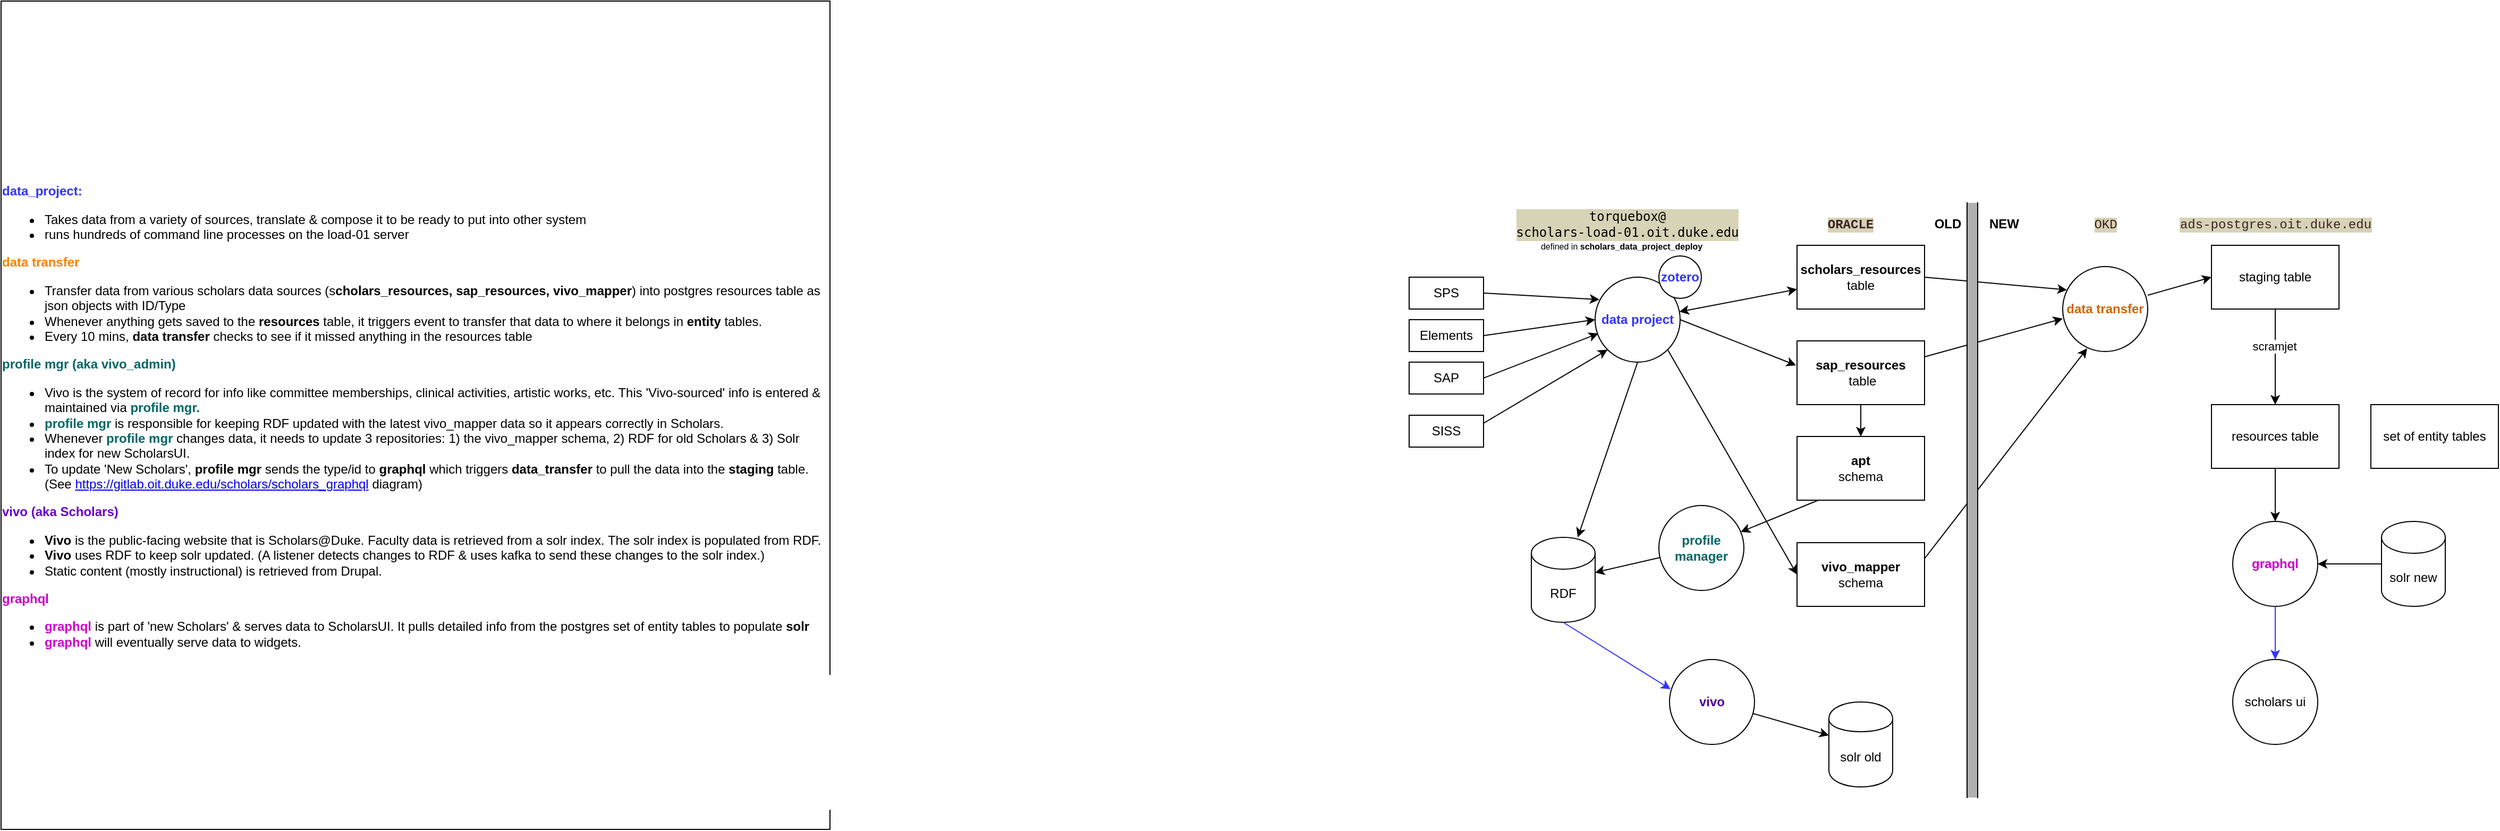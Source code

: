 <mxfile version="17.4.5" type="github"><diagram id="K8PrEMQ4XOwa1ksSN--1" name="Page-1"><mxGraphModel dx="3027" dy="1744" grid="1" gridSize="10" guides="1" tooltips="1" connect="1" arrows="1" fold="1" page="1" pageScale="1" pageWidth="850" pageHeight="1100" math="0" shadow="0"><root><mxCell id="0"/><mxCell id="1" parent="0"/><mxCell id="2" value="&lt;b&gt;&lt;font color=&quot;#cc6600&quot;&gt;data transfer&lt;/font&gt;&lt;/b&gt;" style="ellipse;whiteSpace=wrap;html=1;aspect=fixed;" parent="1" vertex="1"><mxGeometry x="370" y="60" width="80" height="80" as="geometry"/></mxCell><mxCell id="3" value="&lt;b&gt;scholars_resources&lt;/b&gt; table&lt;br&gt;" style="rounded=0;whiteSpace=wrap;html=1;" parent="1" vertex="1"><mxGeometry x="120" y="40" width="120" height="60" as="geometry"/></mxCell><mxCell id="4" value="&lt;b&gt;sap_resources&lt;br&gt;&amp;nbsp;&lt;/b&gt;table" style="rounded=0;whiteSpace=wrap;html=1;" parent="1" vertex="1"><mxGeometry x="120" y="130" width="120" height="60" as="geometry"/></mxCell><mxCell id="5" value="&lt;b&gt;vivo_mapper&lt;/b&gt; schema" style="rounded=0;whiteSpace=wrap;html=1;gradientColor=#ffffff;" parent="1" vertex="1"><mxGeometry x="120" y="320" width="120" height="60" as="geometry"/></mxCell><mxCell id="6" value="staging table" style="rounded=0;whiteSpace=wrap;html=1;gradientColor=#ffffff;" parent="1" vertex="1"><mxGeometry x="510" y="40" width="120" height="60" as="geometry"/></mxCell><mxCell id="9" value="&lt;p class=&quot;p1&quot; style=&quot;margin: 0px ; font-stretch: normal ; line-height: normal ; font-family: &amp;#34;courier&amp;#34; ; color: rgb(59 , 35 , 34) ; background-color: rgb(215 , 211 , 183)&quot;&gt;&lt;span class=&quot;s1&quot;&gt;ads-postgres.oit.duke.edu&lt;/span&gt;&lt;/p&gt;" style="text;html=1;align=center;verticalAlign=middle;resizable=0;points=[];autosize=1;strokeColor=none;" parent="1" vertex="1"><mxGeometry x="470" y="10" width="200" height="20" as="geometry"/></mxCell><mxCell id="10" value="resources table" style="rounded=0;whiteSpace=wrap;html=1;gradientColor=#ffffff;" parent="1" vertex="1"><mxGeometry x="510" y="190" width="120" height="60" as="geometry"/></mxCell><mxCell id="14" value="&lt;font color=&quot;#3333ff&quot;&gt;&lt;b&gt;data project&lt;/b&gt;&lt;/font&gt;" style="ellipse;whiteSpace=wrap;html=1;aspect=fixed;gradientColor=#ffffff;" parent="1" vertex="1"><mxGeometry x="-70" y="70" width="80" height="80" as="geometry"/></mxCell><mxCell id="24" value="" style="endArrow=classic;html=1;entryX=0.5;entryY=0;entryDx=0;entryDy=0;" parent="1" source="6" target="10" edge="1"><mxGeometry width="50" height="50" relative="1" as="geometry"><mxPoint x="470" y="150" as="sourcePoint"/><mxPoint x="470" y="190" as="targetPoint"/></mxGeometry></mxCell><mxCell id="25" value="scramjet" style="edgeLabel;html=1;align=center;verticalAlign=middle;resizable=0;points=[];" parent="24" vertex="1" connectable="0"><mxGeometry x="-0.22" y="-1" relative="1" as="geometry"><mxPoint as="offset"/></mxGeometry></mxCell><mxCell id="26" value="SPS" style="rounded=0;whiteSpace=wrap;html=1;gradientColor=#ffffff;" parent="1" vertex="1"><mxGeometry x="-245" y="70" width="70" height="30" as="geometry"/></mxCell><mxCell id="27" value="Elements" style="rounded=0;whiteSpace=wrap;html=1;gradientColor=#ffffff;" parent="1" vertex="1"><mxGeometry x="-245" y="110" width="70" height="30" as="geometry"/></mxCell><mxCell id="28" value="SAP" style="rounded=0;whiteSpace=wrap;html=1;gradientColor=#ffffff;" parent="1" vertex="1"><mxGeometry x="-245" y="150" width="70" height="30" as="geometry"/></mxCell><mxCell id="29" value="SISS" style="rounded=0;whiteSpace=wrap;html=1;gradientColor=#ffffff;" parent="1" vertex="1"><mxGeometry x="-245" y="200" width="70" height="30" as="geometry"/></mxCell><mxCell id="32" value="&lt;font color=&quot;#cc00cc&quot;&gt;&lt;b&gt;graphql&lt;/b&gt;&lt;/font&gt;" style="ellipse;whiteSpace=wrap;html=1;aspect=fixed;gradientColor=#ffffff;" parent="1" vertex="1"><mxGeometry x="530" y="300" width="80" height="80" as="geometry"/></mxCell><mxCell id="33" value="&lt;font color=&quot;#006666&quot;&gt;&lt;b&gt;profile&lt;br&gt;manager&lt;/b&gt;&lt;/font&gt;" style="ellipse;whiteSpace=wrap;html=1;aspect=fixed;gradientColor=#ffffff;" parent="1" vertex="1"><mxGeometry x="-10" y="285" width="80" height="80" as="geometry"/></mxCell><mxCell id="34" value="scholars ui" style="ellipse;whiteSpace=wrap;html=1;aspect=fixed;gradientColor=#ffffff;" parent="1" vertex="1"><mxGeometry x="530" y="430" width="80" height="80" as="geometry"/></mxCell><mxCell id="36" value="" style="endArrow=classic;html=1;exitX=1;exitY=0.25;exitDx=0;exitDy=0;entryX=0;entryY=1;entryDx=0;entryDy=0;" parent="1" source="29" target="14" edge="1"><mxGeometry width="50" height="50" relative="1" as="geometry"><mxPoint x="250" y="200" as="sourcePoint"/><mxPoint x="300" y="150" as="targetPoint"/></mxGeometry></mxCell><mxCell id="37" value="" style="endArrow=classic;html=1;exitX=1;exitY=0.5;exitDx=0;exitDy=0;entryX=0.038;entryY=0.663;entryDx=0;entryDy=0;entryPerimeter=0;" parent="1" source="28" target="14" edge="1"><mxGeometry width="50" height="50" relative="1" as="geometry"><mxPoint x="250" y="200" as="sourcePoint"/><mxPoint x="300" y="150" as="targetPoint"/></mxGeometry></mxCell><mxCell id="38" value="" style="endArrow=classic;html=1;exitX=1;exitY=0.5;exitDx=0;exitDy=0;entryX=0;entryY=0.5;entryDx=0;entryDy=0;" parent="1" source="27" target="14" edge="1"><mxGeometry width="50" height="50" relative="1" as="geometry"><mxPoint x="250" y="200" as="sourcePoint"/><mxPoint x="300" y="150" as="targetPoint"/></mxGeometry></mxCell><mxCell id="40" value="" style="endArrow=classic;html=1;exitX=1;exitY=0.5;exitDx=0;exitDy=0;entryX=0.05;entryY=0.263;entryDx=0;entryDy=0;entryPerimeter=0;" parent="1" source="26" target="14" edge="1"><mxGeometry width="50" height="50" relative="1" as="geometry"><mxPoint x="250" y="200" as="sourcePoint"/><mxPoint x="300" y="150" as="targetPoint"/></mxGeometry></mxCell><mxCell id="41" value="" style="endArrow=classic;html=1;startArrow=classic;startFill=1;" parent="1" source="14" target="3" edge="1"><mxGeometry width="50" height="50" relative="1" as="geometry"><mxPoint x="250" y="200" as="sourcePoint"/><mxPoint x="300" y="150" as="targetPoint"/></mxGeometry></mxCell><mxCell id="42" value="" style="endArrow=classic;html=1;exitX=1;exitY=0.5;exitDx=0;exitDy=0;entryX=-0.008;entryY=0.383;entryDx=0;entryDy=0;entryPerimeter=0;" parent="1" source="14" target="4" edge="1"><mxGeometry width="50" height="50" relative="1" as="geometry"><mxPoint x="250" y="200" as="sourcePoint"/><mxPoint x="300" y="150" as="targetPoint"/></mxGeometry></mxCell><mxCell id="43" value="" style="endArrow=classic;html=1;exitX=1;exitY=1;exitDx=0;exitDy=0;entryX=0;entryY=0.5;entryDx=0;entryDy=0;" parent="1" source="14" target="5" edge="1"><mxGeometry width="50" height="50" relative="1" as="geometry"><mxPoint x="250" y="200" as="sourcePoint"/><mxPoint x="300" y="150" as="targetPoint"/></mxGeometry></mxCell><mxCell id="46" value="&lt;p class=&quot;p1&quot; style=&quot;margin: 0px ; font-stretch: normal ; line-height: normal ; font-family: &amp;#34;courier&amp;#34; ; color: rgb(59 , 35 , 34) ; background-color: rgb(215 , 211 , 183)&quot;&gt;&lt;span class=&quot;s1&quot;&gt;&lt;b&gt;ORACLE&lt;/b&gt;&lt;/span&gt;&lt;/p&gt;" style="text;html=1;align=center;verticalAlign=middle;resizable=0;points=[];autosize=1;strokeColor=none;" parent="1" vertex="1"><mxGeometry x="140" y="10" width="60" height="20" as="geometry"/></mxCell><mxCell id="47" value="&lt;p class=&quot;p1&quot; style=&quot;margin: 0px ; font-stretch: normal ; line-height: normal ; font-family: &amp;#34;courier&amp;#34; ; color: rgb(59 , 35 , 34) ; background-color: rgb(215 , 211 , 183)&quot;&gt;&lt;span class=&quot;s1&quot;&gt;OKD&lt;/span&gt;&lt;/p&gt;" style="text;html=1;align=center;verticalAlign=middle;resizable=0;points=[];autosize=1;strokeColor=none;" parent="1" vertex="1"><mxGeometry x="390" y="10" width="40" height="20" as="geometry"/></mxCell><mxCell id="48" value="" style="endArrow=classic;html=1;entryX=0.05;entryY=0.275;entryDx=0;entryDy=0;entryPerimeter=0;exitX=1;exitY=0.5;exitDx=0;exitDy=0;" parent="1" source="3" target="2" edge="1"><mxGeometry width="50" height="50" relative="1" as="geometry"><mxPoint x="190" y="210" as="sourcePoint"/><mxPoint x="240" y="160" as="targetPoint"/></mxGeometry></mxCell><mxCell id="49" value="" style="endArrow=classic;html=1;entryX=0;entryY=0.613;entryDx=0;entryDy=0;entryPerimeter=0;exitX=1;exitY=0.25;exitDx=0;exitDy=0;" parent="1" source="4" target="2" edge="1"><mxGeometry width="50" height="50" relative="1" as="geometry"><mxPoint x="190" y="210" as="sourcePoint"/><mxPoint x="240" y="160" as="targetPoint"/></mxGeometry></mxCell><mxCell id="51" value="" style="endArrow=classic;html=1;exitX=1;exitY=0.25;exitDx=0;exitDy=0;entryX=0.288;entryY=0.963;entryDx=0;entryDy=0;entryPerimeter=0;" parent="1" source="5" target="2" edge="1"><mxGeometry width="50" height="50" relative="1" as="geometry"><mxPoint x="190" y="210" as="sourcePoint"/><mxPoint x="370" y="130" as="targetPoint"/></mxGeometry></mxCell><mxCell id="52" value="" style="endArrow=classic;html=1;entryX=0;entryY=0.5;entryDx=0;entryDy=0;exitX=1;exitY=0.338;exitDx=0;exitDy=0;exitPerimeter=0;" parent="1" source="2" target="6" edge="1"><mxGeometry width="50" height="50" relative="1" as="geometry"><mxPoint x="190" y="210" as="sourcePoint"/><mxPoint x="240" y="160" as="targetPoint"/></mxGeometry></mxCell><mxCell id="53" value="" style="endArrow=classic;html=1;entryX=0.5;entryY=0;entryDx=0;entryDy=0;exitX=0.5;exitY=1;exitDx=0;exitDy=0;" parent="1" source="10" target="32" edge="1"><mxGeometry width="50" height="50" relative="1" as="geometry"><mxPoint x="190" y="210" as="sourcePoint"/><mxPoint x="240" y="160" as="targetPoint"/></mxGeometry></mxCell><mxCell id="54" value="" style="endArrow=classic;html=1;entryX=0.5;entryY=0;entryDx=0;entryDy=0;exitX=0.5;exitY=1;exitDx=0;exitDy=0;strokeColor=#3333FF;" parent="1" source="32" target="34" edge="1"><mxGeometry width="50" height="50" relative="1" as="geometry"><mxPoint x="190" y="210" as="sourcePoint"/><mxPoint x="240" y="160" as="targetPoint"/></mxGeometry></mxCell><mxCell id="59" value="&lt;p class=&quot;p1&quot; style=&quot;margin: 0px ; font-stretch: normal ; line-height: normal ; font-family: &amp;#34;courier&amp;#34; ; background-color: rgb(215 , 211 , 183)&quot;&gt;&lt;code&gt;&lt;font color=&quot;#000000&quot;&gt;torquebox@&lt;/font&gt;&lt;/code&gt;&lt;/p&gt;&lt;p class=&quot;p1&quot; style=&quot;margin: 0px ; font-stretch: normal ; line-height: normal ; font-family: &amp;#34;courier&amp;#34; ; background-color: rgb(215 , 211 , 183)&quot;&gt;&lt;code&gt;&lt;font color=&quot;#000000&quot;&gt;scholars-load-01.oit.duke.edu&lt;/font&gt;&lt;/code&gt;&lt;br&gt;&lt;/p&gt;" style="text;html=1;align=center;verticalAlign=middle;resizable=0;points=[];autosize=1;strokeColor=none;" parent="1" vertex="1"><mxGeometry x="-150" y="5" width="220" height="30" as="geometry"/></mxCell><mxCell id="60" value="RDF" style="shape=cylinder3;whiteSpace=wrap;html=1;boundedLbl=1;backgroundOutline=1;size=15;" parent="1" vertex="1"><mxGeometry x="-130" y="315" width="60" height="80" as="geometry"/></mxCell><mxCell id="61" value="" style="endArrow=classic;html=1;" parent="1" target="60" edge="1"><mxGeometry width="50" height="50" relative="1" as="geometry"><mxPoint x="-30" y="150" as="sourcePoint"/><mxPoint x="90" y="230" as="targetPoint"/></mxGeometry></mxCell><mxCell id="64" value="&lt;b&gt;apt&lt;br&gt;&lt;/b&gt;schema" style="rounded=0;whiteSpace=wrap;html=1;" parent="1" vertex="1"><mxGeometry x="120" y="220" width="120" height="60" as="geometry"/></mxCell><mxCell id="65" value="" style="endArrow=classic;html=1;" parent="1" source="33" target="60" edge="1"><mxGeometry width="50" height="50" relative="1" as="geometry"><mxPoint x="158" y="206" as="sourcePoint"/><mxPoint x="-10" y="390" as="targetPoint"/></mxGeometry></mxCell><mxCell id="66" value="" style="endArrow=classic;html=1;exitX=0.167;exitY=1;exitDx=0;exitDy=0;exitPerimeter=0;" parent="1" source="64" target="33" edge="1"><mxGeometry width="50" height="50" relative="1" as="geometry"><mxPoint x="40" y="300" as="sourcePoint"/><mxPoint x="170" y="220" as="targetPoint"/></mxGeometry></mxCell><mxCell id="67" value="solr new" style="shape=cylinder3;whiteSpace=wrap;html=1;boundedLbl=1;backgroundOutline=1;size=15;" parent="1" vertex="1"><mxGeometry x="670" y="300" width="60" height="80" as="geometry"/></mxCell><mxCell id="68" value="solr old" style="shape=cylinder;whiteSpace=wrap;html=1;boundedLbl=1;backgroundOutline=1;" parent="1" vertex="1"><mxGeometry x="150" y="470" width="60" height="80" as="geometry"/></mxCell><mxCell id="69" value="" style="endArrow=classic;html=1;" parent="1" source="67" edge="1"><mxGeometry width="50" height="50" relative="1" as="geometry"><mxPoint x="190" y="530" as="sourcePoint"/><mxPoint x="610" y="340" as="targetPoint"/></mxGeometry></mxCell><mxCell id="70" value="&lt;font color=&quot;#4c0099&quot;&gt;&lt;b&gt;vivo&lt;/b&gt;&lt;/font&gt;" style="ellipse;whiteSpace=wrap;html=1;aspect=fixed;gradientColor=#ffffff;" parent="1" vertex="1"><mxGeometry y="430" width="80" height="80" as="geometry"/></mxCell><mxCell id="71" value="" style="endArrow=classic;html=1;" parent="1" source="70" target="68" edge="1"><mxGeometry width="50" height="50" relative="1" as="geometry"><mxPoint y="340" as="sourcePoint"/><mxPoint x="50" y="290" as="targetPoint"/></mxGeometry></mxCell><mxCell id="72" value="" style="endArrow=classic;html=1;entryX=0.013;entryY=0.35;entryDx=0;entryDy=0;entryPerimeter=0;exitX=0.5;exitY=1;exitDx=0;exitDy=0;exitPerimeter=0;strokeColor=#3333FF;" parent="1" source="60" target="70" edge="1"><mxGeometry width="50" height="50" relative="1" as="geometry"><mxPoint x="-70" y="550" as="sourcePoint"/><mxPoint x="-20" y="500" as="targetPoint"/></mxGeometry></mxCell><mxCell id="73" value="set of entity tables" style="rounded=0;whiteSpace=wrap;html=1;gradientColor=#ffffff;" parent="1" vertex="1"><mxGeometry x="660" y="190" width="120" height="60" as="geometry"/></mxCell><mxCell id="74" value="" style="endArrow=classic;html=1;entryX=0.5;entryY=0;entryDx=0;entryDy=0;exitX=0.5;exitY=1;exitDx=0;exitDy=0;" parent="1" source="4" target="64" edge="1"><mxGeometry width="50" height="50" relative="1" as="geometry"><mxPoint x="-180" y="330" as="sourcePoint"/><mxPoint x="-130" y="280" as="targetPoint"/></mxGeometry></mxCell><mxCell id="75" value="&lt;font style=&quot;font-size: 8px&quot;&gt;defined in&amp;nbsp;&lt;b style=&quot;text-align: left&quot;&gt;scholars_data_project_deploy&lt;/b&gt;&lt;/font&gt;" style="text;html=1;strokeColor=none;fillColor=none;align=center;verticalAlign=middle;whiteSpace=wrap;rounded=0;" parent="1" vertex="1"><mxGeometry x="-180" y="30" width="270" height="20" as="geometry"/></mxCell><mxCell id="77" value="&lt;div style=&quot;text-align: left&quot;&gt;&lt;font color=&quot;#3333ff&quot;&gt;&lt;br class=&quot;Apple-interchange-newline&quot;&gt;&lt;b&gt;data_project:&amp;nbsp;&lt;/b&gt;&lt;/font&gt;&lt;/div&gt;&lt;div style=&quot;text-align: left&quot;&gt;&lt;ul&gt;&lt;li&gt;Takes data from a variety&amp;nbsp;of sources, translate&amp;nbsp;&amp;amp; compose it to be&amp;nbsp;ready to&amp;nbsp;put into other system&lt;/li&gt;&lt;li&gt;runs hundreds of command line processes on the load-01 server&lt;/li&gt;&lt;/ul&gt;&lt;div&gt;&lt;font color=&quot;#ff8000&quot;&gt;&lt;b&gt;data transfer&lt;/b&gt;&lt;/font&gt;&lt;/div&gt;&lt;div&gt;&lt;ul&gt;&lt;li&gt;Transfer data from various scholars data sources (s&lt;b&gt;cholars_resources, sap_resources, vivo_mapper&lt;/b&gt;) into postgres resources table as json objects with ID/Type&lt;/li&gt;&lt;li&gt;Whenever anything gets saved to the &lt;b&gt;resources&lt;/b&gt; table, it triggers event to transfer that data to where it belongs in &lt;b&gt;entity&lt;/b&gt; tables.&lt;/li&gt;&lt;li&gt;Every 10 mins, &lt;b&gt;data transfer&lt;/b&gt; checks to see if it missed anything in the resources table&lt;/li&gt;&lt;/ul&gt;&lt;/div&gt;&lt;/div&gt;&lt;div style=&quot;text-align: left&quot;&gt;&lt;font color=&quot;#006666&quot;&gt;&lt;b&gt;profile mgr (aka vivo_admin)&lt;/b&gt;&lt;/font&gt;&lt;/div&gt;&lt;div style=&quot;text-align: left&quot;&gt;&lt;ul&gt;&lt;li&gt;Vivo is the system of record for info like committee memberships, clinical activities, artistic works, etc. This 'Vivo-sourced' info is entered &amp;amp; maintained via &lt;font color=&quot;#006666&quot;&gt;&lt;b&gt;profile mgr.&lt;/b&gt;&lt;/font&gt;&lt;/li&gt;&lt;li&gt;&lt;b&gt;&lt;font color=&quot;#006666&quot;&gt;profile mgr&lt;/font&gt;&lt;/b&gt; is responsible for keeping RDF updated with the latest vivo_mapper data so it appears correctly in Scholars.&lt;/li&gt;&lt;li&gt;Whenever &lt;b&gt;&lt;font color=&quot;#006666&quot;&gt;profile mgr&lt;/font&gt;&lt;/b&gt; changes data, it needs to update 3 repositories: 1) the vivo_mapper schema, 2) RDF for old Scholars &amp;amp; 3) Solr index for new ScholarsUI.&lt;/li&gt;&lt;li&gt;To update 'New Scholars', &lt;b&gt;profile mgr&lt;/b&gt; sends the type/id to &lt;b&gt;graphql&lt;/b&gt; which triggers &lt;b&gt;data_transfer &lt;/b&gt;to pull the data into the&amp;nbsp;&lt;b&gt;staging&lt;/b&gt; table. (See &lt;a href=&quot;https://gitlab.oit.duke.edu/scholars/scholars_graphql&quot;&gt;https://gitlab.oit.duke.edu/scholars/scholars_graphql&lt;/a&gt; diagram)&lt;/li&gt;&lt;/ul&gt;&lt;div&gt;&lt;font color=&quot;#6600cc&quot;&gt;&lt;b&gt;vivo (aka Scholars)&lt;/b&gt;&lt;/font&gt;&lt;/div&gt;&lt;div&gt;&lt;ul&gt;&lt;li&gt;&lt;b&gt;Vivo&lt;/b&gt; is the public-facing website that is Scholars@Duke. Faculty data is retrieved from a solr index. The solr index is populated from RDF.&lt;/li&gt;&lt;li&gt;&lt;b&gt;Vivo&lt;/b&gt; uses RDF to keep solr updated. (A listener detects changes to RDF &amp;amp; uses kafka to send these changes to the solr index.)&lt;/li&gt;&lt;li&gt;Static content (mostly instructional) is retrieved from Drupal.&lt;/li&gt;&lt;/ul&gt;&lt;div&gt;&lt;b&gt;&lt;font color=&quot;#cc00cc&quot;&gt;graphql&lt;/font&gt;&lt;/b&gt;&lt;/div&gt;&lt;/div&gt;&lt;div&gt;&lt;ul&gt;&lt;li&gt;&lt;b&gt;&lt;font color=&quot;#cc00cc&quot;&gt;graphql&lt;/font&gt;&lt;/b&gt; is part of 'new Scholars' &amp;amp; serves data to ScholarsUI. It pulls detailed info from the postgres set of entity tables to populate &lt;b&gt;solr&lt;/b&gt;&lt;/li&gt;&lt;li&gt;&lt;font color=&quot;#cc00cc&quot;&gt;&lt;b&gt;graphql&lt;/b&gt;&lt;/font&gt; will eventually serve data to widgets.&lt;/li&gt;&lt;/ul&gt;&lt;/div&gt;&lt;/div&gt;" style="whiteSpace=wrap;html=1;aspect=fixed;labelPosition=center;verticalLabelPosition=middle;align=center;verticalAlign=middle;" parent="1" vertex="1"><mxGeometry x="-1570" y="-190" width="780" height="780" as="geometry"/></mxCell><mxCell id="79" value="" style="shape=partialRectangle;whiteSpace=wrap;html=1;top=0;bottom=0;fillColor=#B0B0B0;" parent="1" vertex="1"><mxGeometry x="280" width="10" height="560" as="geometry"/></mxCell><mxCell id="80" value="&lt;b&gt;NEW&lt;/b&gt;" style="text;html=1;strokeColor=none;fillColor=none;align=center;verticalAlign=middle;whiteSpace=wrap;rounded=0;" parent="1" vertex="1"><mxGeometry x="295" y="10" width="40" height="20" as="geometry"/></mxCell><mxCell id="81" value="&lt;b&gt;OLD&lt;/b&gt;" style="text;html=1;strokeColor=none;fillColor=none;align=center;verticalAlign=middle;whiteSpace=wrap;rounded=0;" parent="1" vertex="1"><mxGeometry x="242" y="10" width="40" height="20" as="geometry"/></mxCell><mxCell id="83" value="&lt;font color=&quot;#3333ff&quot;&gt;&lt;b&gt;zotero&lt;/b&gt;&lt;/font&gt;" style="ellipse;whiteSpace=wrap;html=1;aspect=fixed;gradientColor=#ffffff;" parent="1" vertex="1"><mxGeometry x="-10" y="50" width="40" height="40" as="geometry"/></mxCell></root></mxGraphModel></diagram></mxfile>